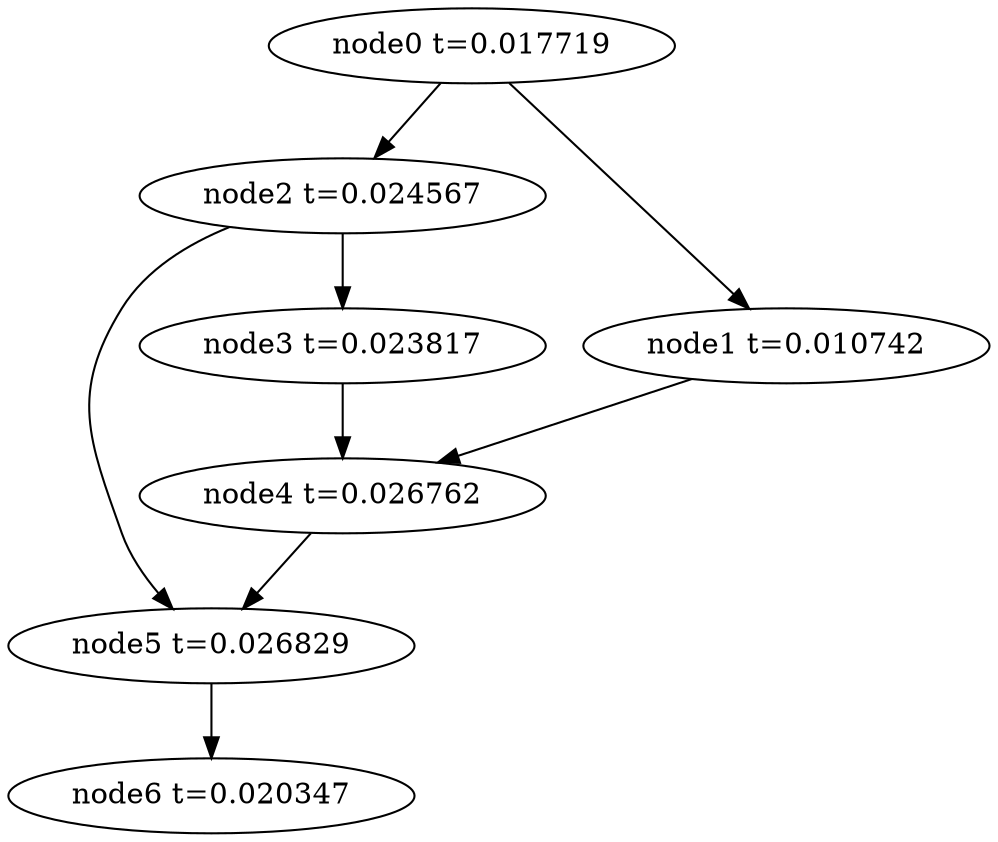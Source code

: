digraph g{
	node6[label="node6 t=0.020347"]
	node5 -> node6
	node5[label="node5 t=0.026829"];
	node4 -> node5
	node4[label="node4 t=0.026762"];
	node3 -> node4
	node3[label="node3 t=0.023817"];
	node2 -> node5
	node2 -> node3
	node2[label="node2 t=0.024567"];
	node1 -> node4
	node1[label="node1 t=0.010742"];
	node0 -> node2
	node0 -> node1
	node0[label="node0 t=0.017719"];
}
